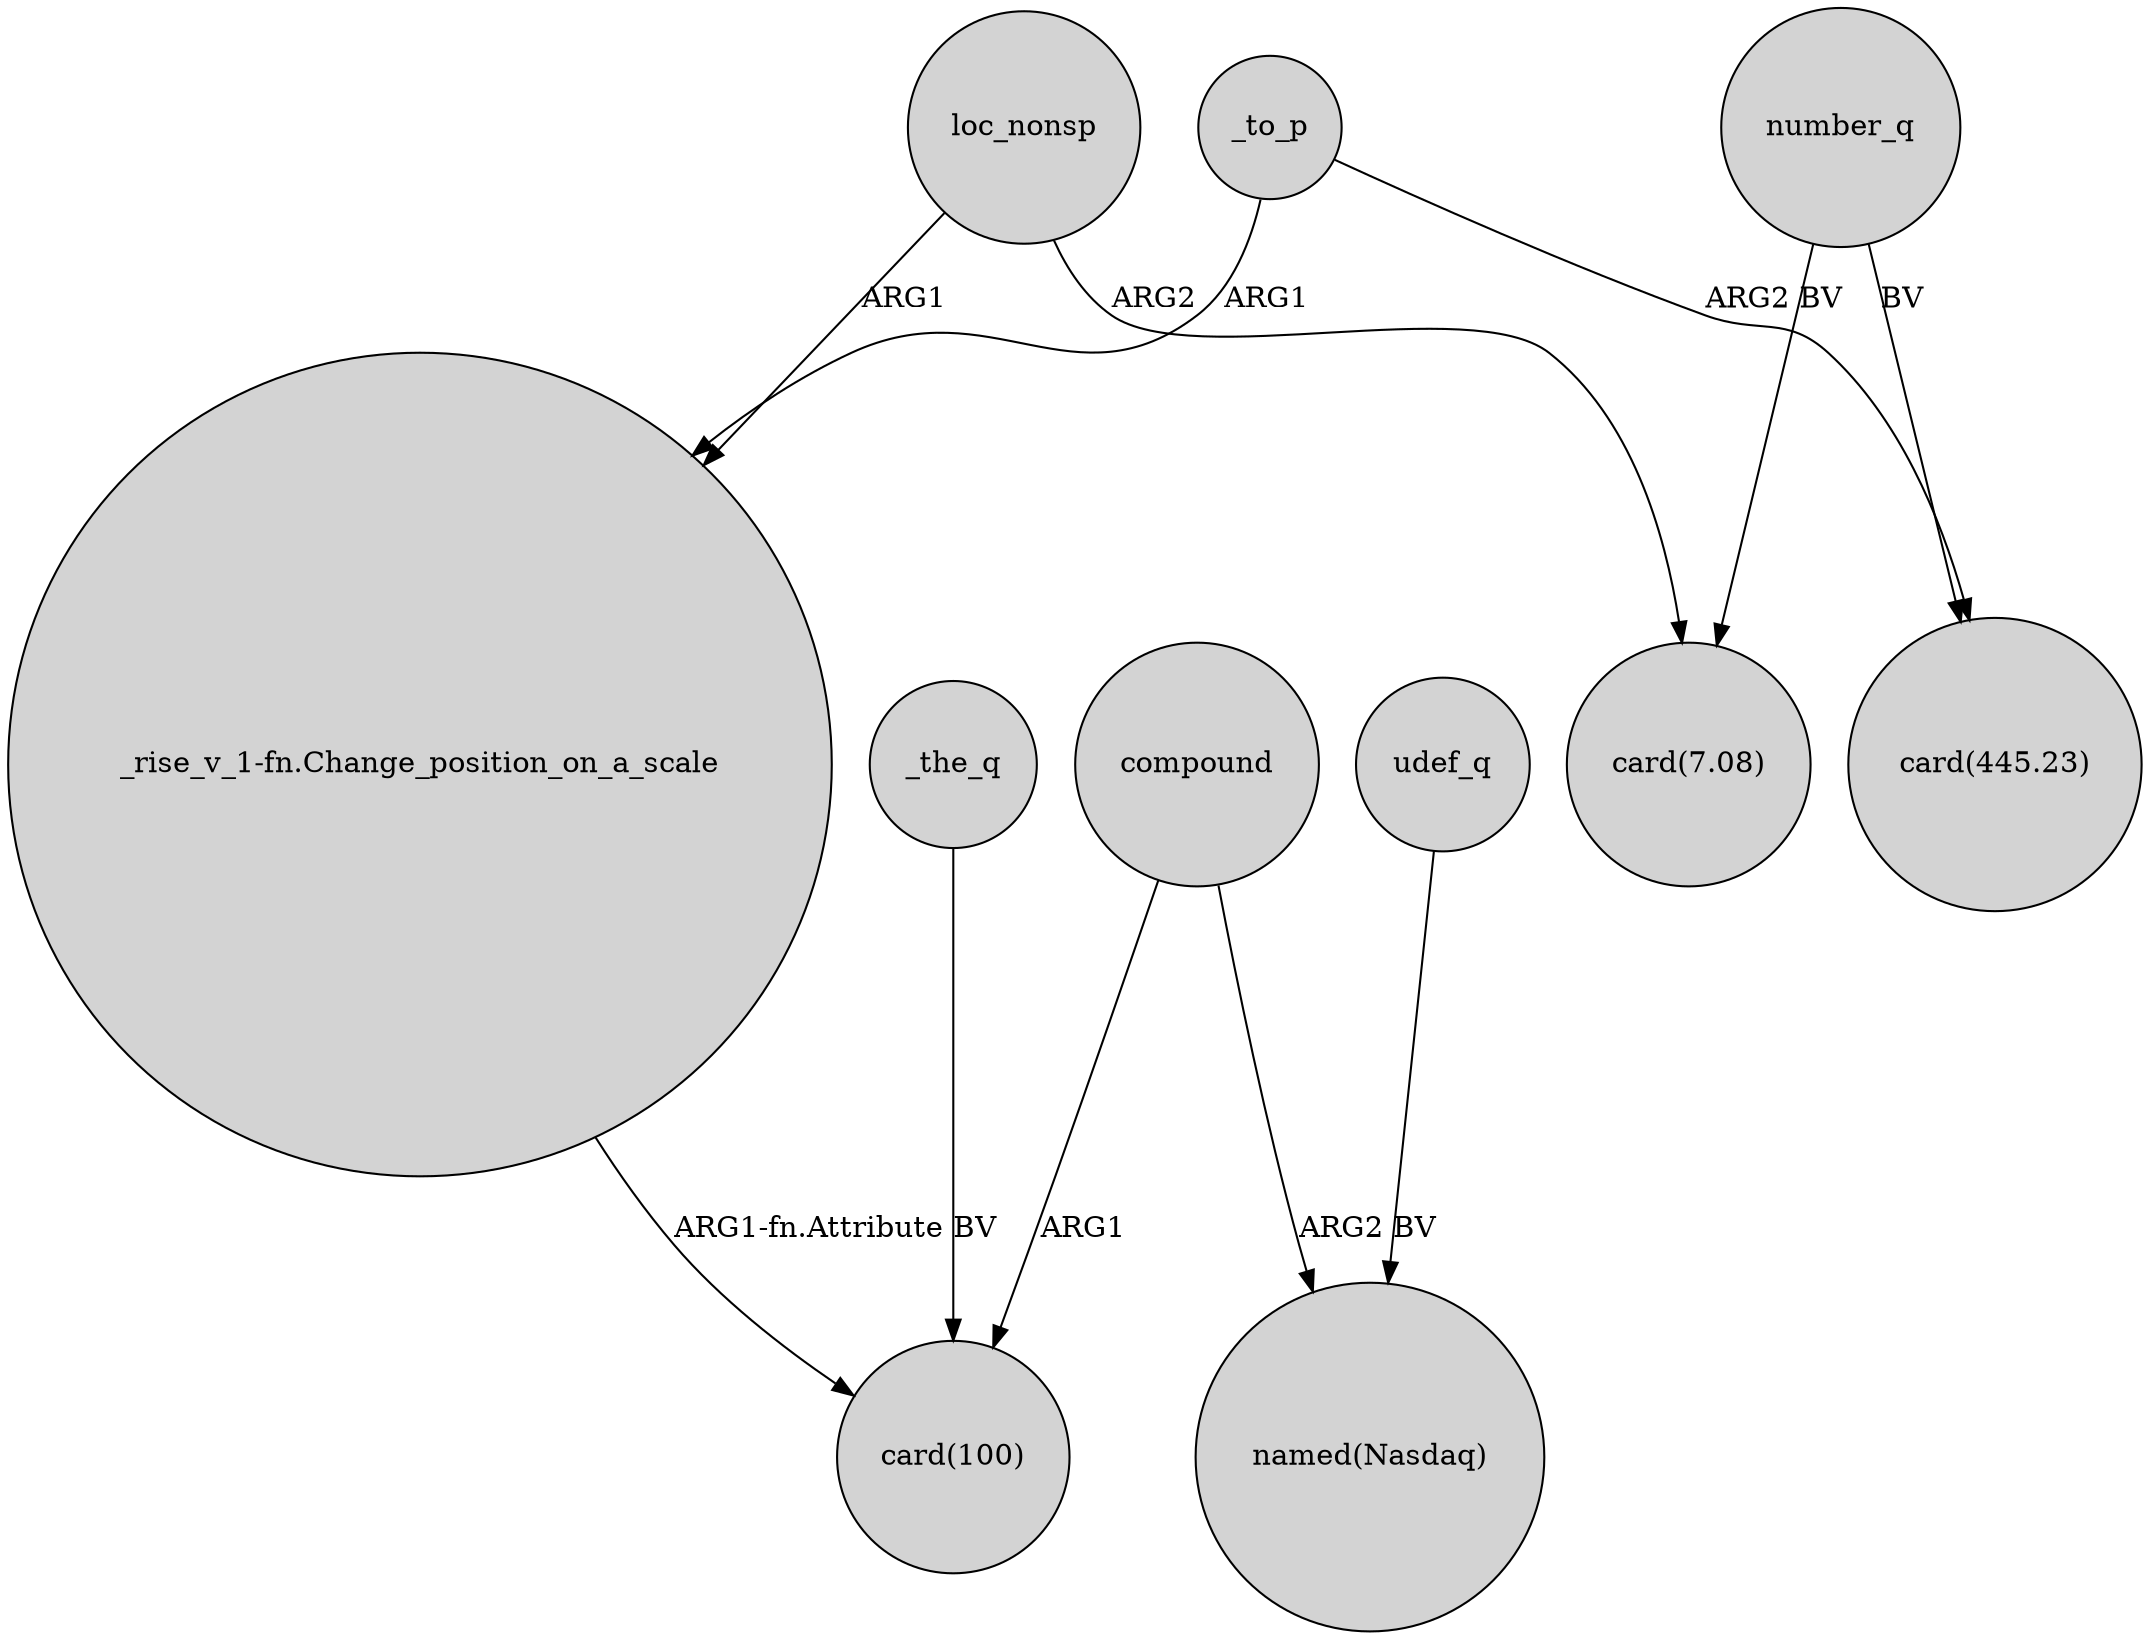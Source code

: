 digraph {
	node [shape=circle style=filled]
	"_rise_v_1-fn.Change_position_on_a_scale" -> "card(100)" [label="ARG1-fn.Attribute"]
	number_q -> "card(7.08)" [label=BV]
	compound -> "card(100)" [label=ARG1]
	number_q -> "card(445.23)" [label=BV]
	_the_q -> "card(100)" [label=BV]
	_to_p -> "card(445.23)" [label=ARG2]
	compound -> "named(Nasdaq)" [label=ARG2]
	_to_p -> "_rise_v_1-fn.Change_position_on_a_scale" [label=ARG1]
	loc_nonsp -> "card(7.08)" [label=ARG2]
	udef_q -> "named(Nasdaq)" [label=BV]
	loc_nonsp -> "_rise_v_1-fn.Change_position_on_a_scale" [label=ARG1]
}
